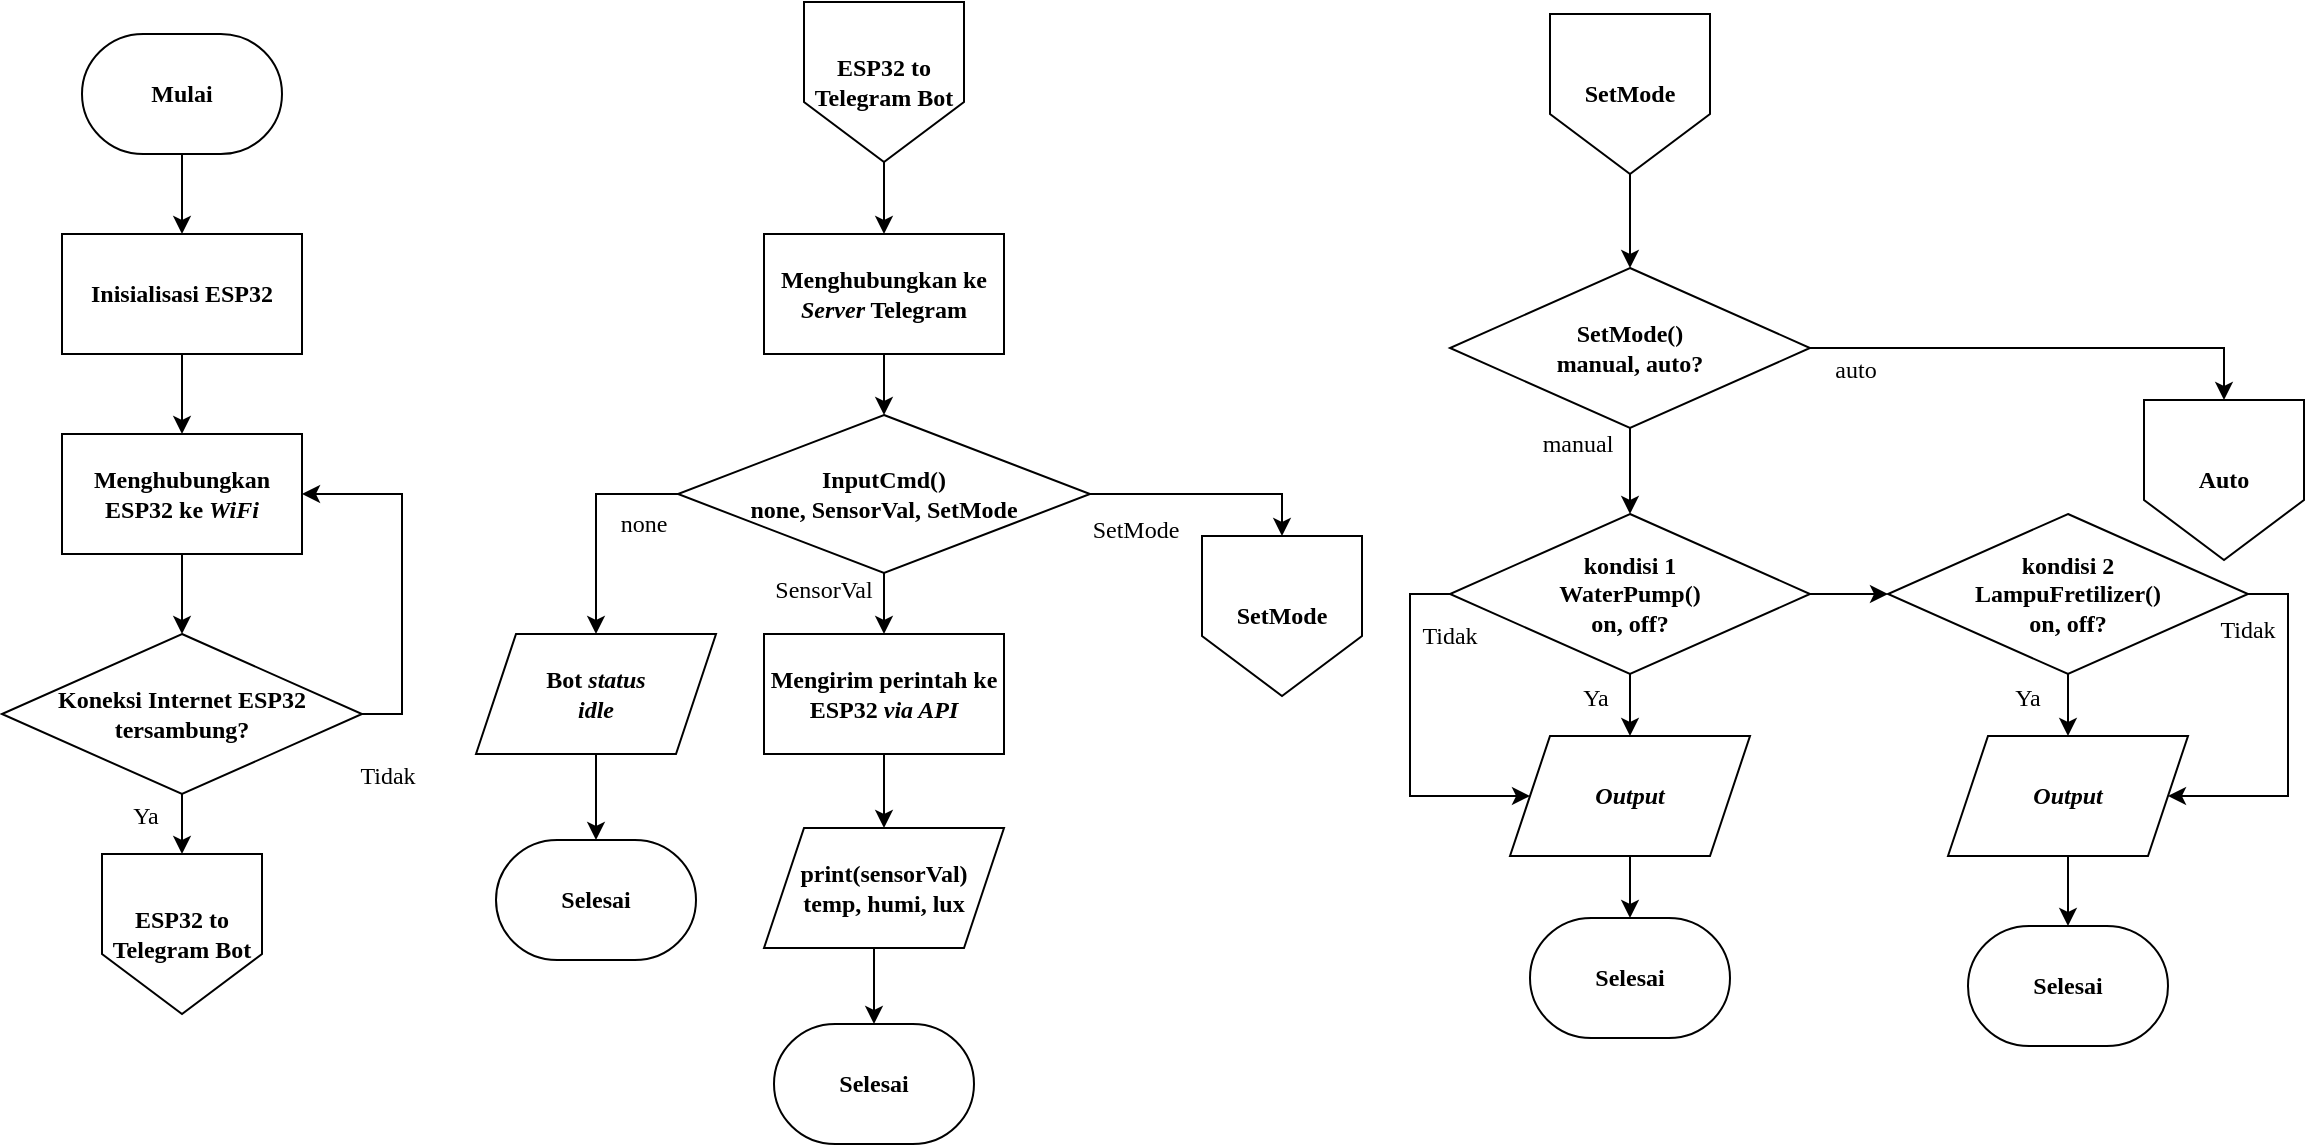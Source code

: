 <mxfile version="20.5.1" type="device"><diagram id="wEyE0EljjdfhALlqWIyy" name="Halaman-1"><mxGraphModel dx="1038" dy="556" grid="0" gridSize="10" guides="1" tooltips="1" connect="1" arrows="1" fold="1" page="1" pageScale="1" pageWidth="1169" pageHeight="827" math="0" shadow="0"><root><mxCell id="0"/><mxCell id="1" parent="0"/><mxCell id="iNC4TQKwrpO1AQcwmITD-32" style="edgeStyle=orthogonalEdgeStyle;rounded=0;orthogonalLoop=1;jettySize=auto;html=1;exitX=0.5;exitY=1;exitDx=0;exitDy=0;exitPerimeter=0;entryX=0.5;entryY=0;entryDx=0;entryDy=0;fontFamily=Times New Roman;" parent="1" source="iNC4TQKwrpO1AQcwmITD-3" target="iNC4TQKwrpO1AQcwmITD-4" edge="1"><mxGeometry relative="1" as="geometry"/></mxCell><mxCell id="iNC4TQKwrpO1AQcwmITD-3" value="&lt;b&gt;&lt;font face=&quot;Times New Roman&quot;&gt;Mulai&lt;/font&gt;&lt;/b&gt;" style="strokeWidth=1;html=1;shape=mxgraph.flowchart.terminator;whiteSpace=wrap;" parent="1" vertex="1"><mxGeometry x="50" y="20" width="100" height="60" as="geometry"/></mxCell><mxCell id="iNC4TQKwrpO1AQcwmITD-33" style="edgeStyle=orthogonalEdgeStyle;rounded=0;orthogonalLoop=1;jettySize=auto;html=1;exitX=0.5;exitY=1;exitDx=0;exitDy=0;entryX=0.5;entryY=0;entryDx=0;entryDy=0;fontFamily=Times New Roman;" parent="1" source="iNC4TQKwrpO1AQcwmITD-4" target="iNC4TQKwrpO1AQcwmITD-6" edge="1"><mxGeometry relative="1" as="geometry"/></mxCell><mxCell id="iNC4TQKwrpO1AQcwmITD-4" value="&lt;b&gt;&lt;font face=&quot;Times New Roman&quot;&gt;Inisialisasi ESP32&lt;/font&gt;&lt;/b&gt;" style="rounded=0;whiteSpace=wrap;html=1;" parent="1" vertex="1"><mxGeometry x="40" y="120" width="120" height="60" as="geometry"/></mxCell><mxCell id="iNC4TQKwrpO1AQcwmITD-34" style="edgeStyle=orthogonalEdgeStyle;rounded=0;orthogonalLoop=1;jettySize=auto;html=1;exitX=0.5;exitY=1;exitDx=0;exitDy=0;entryX=0.5;entryY=0;entryDx=0;entryDy=0;entryPerimeter=0;fontFamily=Times New Roman;" parent="1" source="iNC4TQKwrpO1AQcwmITD-6" target="iNC4TQKwrpO1AQcwmITD-8" edge="1"><mxGeometry relative="1" as="geometry"/></mxCell><mxCell id="iNC4TQKwrpO1AQcwmITD-6" value="&lt;b&gt;&lt;font face=&quot;Times New Roman&quot;&gt;Menghubungkan ESP32 ke &lt;i&gt;WiFi&lt;/i&gt;&lt;br&gt;&lt;/font&gt;&lt;/b&gt;" style="rounded=0;whiteSpace=wrap;html=1;" parent="1" vertex="1"><mxGeometry x="40" y="220" width="120" height="60" as="geometry"/></mxCell><mxCell id="iNC4TQKwrpO1AQcwmITD-30" style="edgeStyle=orthogonalEdgeStyle;rounded=0;orthogonalLoop=1;jettySize=auto;html=1;exitX=0.5;exitY=1;exitDx=0;exitDy=0;fontFamily=Times New Roman;" parent="1" source="iNC4TQKwrpO1AQcwmITD-7" target="iNC4TQKwrpO1AQcwmITD-12" edge="1"><mxGeometry relative="1" as="geometry"/></mxCell><mxCell id="iNC4TQKwrpO1AQcwmITD-7" value="&lt;b&gt;&lt;font face=&quot;Times New Roman&quot;&gt;Menghubungkan ke &lt;i&gt;Server&lt;/i&gt; Telegram&lt;/font&gt;&lt;/b&gt;" style="rounded=0;whiteSpace=wrap;html=1;" parent="1" vertex="1"><mxGeometry x="391" y="120" width="120" height="60" as="geometry"/></mxCell><mxCell id="iNC4TQKwrpO1AQcwmITD-36" style="edgeStyle=orthogonalEdgeStyle;rounded=0;orthogonalLoop=1;jettySize=auto;html=1;exitX=1;exitY=0.5;exitDx=0;exitDy=0;exitPerimeter=0;entryX=1;entryY=0.5;entryDx=0;entryDy=0;fontFamily=Times New Roman;" parent="1" source="iNC4TQKwrpO1AQcwmITD-8" target="iNC4TQKwrpO1AQcwmITD-6" edge="1"><mxGeometry relative="1" as="geometry"/></mxCell><mxCell id="iNC4TQKwrpO1AQcwmITD-58" style="edgeStyle=orthogonalEdgeStyle;rounded=0;orthogonalLoop=1;jettySize=auto;html=1;exitX=0.5;exitY=1;exitDx=0;exitDy=0;exitPerimeter=0;entryX=0.5;entryY=0;entryDx=0;entryDy=0;fontFamily=Times New Roman;" parent="1" source="iNC4TQKwrpO1AQcwmITD-8" target="iNC4TQKwrpO1AQcwmITD-57" edge="1"><mxGeometry relative="1" as="geometry"/></mxCell><mxCell id="iNC4TQKwrpO1AQcwmITD-8" value="&lt;b&gt;&lt;font face=&quot;Times New Roman&quot;&gt;Koneksi Internet ESP32 tersambung?&lt;/font&gt;&lt;/b&gt;" style="strokeWidth=1;html=1;shape=mxgraph.flowchart.decision;whiteSpace=wrap;" parent="1" vertex="1"><mxGeometry x="10" y="320" width="180" height="80" as="geometry"/></mxCell><mxCell id="iNC4TQKwrpO1AQcwmITD-31" style="edgeStyle=orthogonalEdgeStyle;rounded=0;orthogonalLoop=1;jettySize=auto;html=1;exitX=0.5;exitY=1;exitDx=0;exitDy=0;exitPerimeter=0;entryX=0.5;entryY=0;entryDx=0;entryDy=0;fontFamily=Times New Roman;" parent="1" source="iNC4TQKwrpO1AQcwmITD-12" target="iNC4TQKwrpO1AQcwmITD-24" edge="1"><mxGeometry relative="1" as="geometry"/></mxCell><mxCell id="iNC4TQKwrpO1AQcwmITD-37" style="edgeStyle=orthogonalEdgeStyle;rounded=0;orthogonalLoop=1;jettySize=auto;html=1;exitX=0;exitY=0.5;exitDx=0;exitDy=0;exitPerimeter=0;entryX=0.5;entryY=0;entryDx=0;entryDy=0;fontFamily=Times New Roman;" parent="1" source="iNC4TQKwrpO1AQcwmITD-12" target="iNC4TQKwrpO1AQcwmITD-14" edge="1"><mxGeometry relative="1" as="geometry"/></mxCell><mxCell id="iNC4TQKwrpO1AQcwmITD-94" style="edgeStyle=orthogonalEdgeStyle;rounded=0;orthogonalLoop=1;jettySize=auto;html=1;exitX=1;exitY=0.5;exitDx=0;exitDy=0;exitPerimeter=0;entryX=0.5;entryY=0;entryDx=0;entryDy=0;fontFamily=Times New Roman;" parent="1" source="iNC4TQKwrpO1AQcwmITD-12" target="iNC4TQKwrpO1AQcwmITD-92" edge="1"><mxGeometry relative="1" as="geometry"/></mxCell><mxCell id="iNC4TQKwrpO1AQcwmITD-12" value="&lt;div&gt;&lt;b&gt;&lt;font face=&quot;Times New Roman&quot;&gt;InputCmd()&lt;/font&gt;&lt;/b&gt;&lt;/div&gt;&lt;div&gt;&lt;b&gt;&lt;font face=&quot;Times New Roman&quot;&gt;none, SensorVal, SetMode &lt;br&gt;&lt;/font&gt;&lt;/b&gt;&lt;/div&gt;" style="strokeWidth=1;html=1;shape=mxgraph.flowchart.decision;whiteSpace=wrap;" parent="1" vertex="1"><mxGeometry x="348" y="210.5" width="206" height="79" as="geometry"/></mxCell><mxCell id="iNC4TQKwrpO1AQcwmITD-42" style="edgeStyle=orthogonalEdgeStyle;rounded=0;orthogonalLoop=1;jettySize=auto;html=1;exitX=0.5;exitY=1;exitDx=0;exitDy=0;exitPerimeter=0;entryX=0.5;entryY=0;entryDx=0;entryDy=0;entryPerimeter=0;fontFamily=Times New Roman;" parent="1" source="iNC4TQKwrpO1AQcwmITD-13" target="iNC4TQKwrpO1AQcwmITD-17" edge="1"><mxGeometry relative="1" as="geometry"/></mxCell><mxCell id="iNC4TQKwrpO1AQcwmITD-83" style="edgeStyle=orthogonalEdgeStyle;rounded=0;orthogonalLoop=1;jettySize=auto;html=1;exitX=1;exitY=0.5;exitDx=0;exitDy=0;exitPerimeter=0;entryX=0.5;entryY=0;entryDx=0;entryDy=0;fontFamily=Times New Roman;" parent="1" source="iNC4TQKwrpO1AQcwmITD-13" target="iNC4TQKwrpO1AQcwmITD-80" edge="1"><mxGeometry relative="1" as="geometry"/></mxCell><mxCell id="iNC4TQKwrpO1AQcwmITD-13" value="&lt;font face=&quot;Times New Roman&quot;&gt;&lt;b&gt;SetMode()&lt;br&gt;manual, auto?&lt;/b&gt;&lt;/font&gt;" style="strokeWidth=1;html=1;shape=mxgraph.flowchart.decision;whiteSpace=wrap;" parent="1" vertex="1"><mxGeometry x="734" y="137" width="180" height="80" as="geometry"/></mxCell><mxCell id="iNC4TQKwrpO1AQcwmITD-38" style="edgeStyle=orthogonalEdgeStyle;rounded=0;orthogonalLoop=1;jettySize=auto;html=1;exitX=0.5;exitY=1;exitDx=0;exitDy=0;fontFamily=Times New Roman;" parent="1" source="iNC4TQKwrpO1AQcwmITD-14" target="iNC4TQKwrpO1AQcwmITD-15" edge="1"><mxGeometry relative="1" as="geometry"/></mxCell><mxCell id="iNC4TQKwrpO1AQcwmITD-14" value="&lt;font face=&quot;Times New Roman&quot;&gt;&lt;b&gt;Bot &lt;i&gt;status &lt;br&gt;idle&lt;/i&gt;&lt;/b&gt;&lt;/font&gt;" style="shape=parallelogram;perimeter=parallelogramPerimeter;whiteSpace=wrap;html=1;fixedSize=1;shadow=0;rounded=0;sketch=0;gradientColor=none;strokeWidth=1;" parent="1" vertex="1"><mxGeometry x="247" y="320" width="120" height="60" as="geometry"/></mxCell><mxCell id="iNC4TQKwrpO1AQcwmITD-15" value="&lt;font face=&quot;Times New Roman&quot;&gt;&lt;b&gt;Selesai&lt;/b&gt;&lt;/font&gt;" style="strokeWidth=1;html=1;shape=mxgraph.flowchart.terminator;whiteSpace=wrap;" parent="1" vertex="1"><mxGeometry x="257" y="423" width="100" height="60" as="geometry"/></mxCell><mxCell id="iNC4TQKwrpO1AQcwmITD-49" style="edgeStyle=orthogonalEdgeStyle;rounded=0;orthogonalLoop=1;jettySize=auto;html=1;exitX=0.5;exitY=1;exitDx=0;exitDy=0;exitPerimeter=0;entryX=0.5;entryY=0;entryDx=0;entryDy=0;fontFamily=Times New Roman;" parent="1" source="iNC4TQKwrpO1AQcwmITD-17" target="iNC4TQKwrpO1AQcwmITD-46" edge="1"><mxGeometry relative="1" as="geometry"/></mxCell><mxCell id="iNC4TQKwrpO1AQcwmITD-54" style="edgeStyle=orthogonalEdgeStyle;rounded=0;orthogonalLoop=1;jettySize=auto;html=1;exitX=1;exitY=0.5;exitDx=0;exitDy=0;exitPerimeter=0;entryX=0;entryY=0.5;entryDx=0;entryDy=0;entryPerimeter=0;fontFamily=Times New Roman;" parent="1" source="iNC4TQKwrpO1AQcwmITD-17" target="iNC4TQKwrpO1AQcwmITD-18" edge="1"><mxGeometry relative="1" as="geometry"/></mxCell><mxCell id="iNC4TQKwrpO1AQcwmITD-86" style="edgeStyle=orthogonalEdgeStyle;rounded=0;orthogonalLoop=1;jettySize=auto;html=1;exitX=0;exitY=0.5;exitDx=0;exitDy=0;exitPerimeter=0;fontFamily=Times New Roman;entryX=0;entryY=0.5;entryDx=0;entryDy=0;" parent="1" source="iNC4TQKwrpO1AQcwmITD-17" target="iNC4TQKwrpO1AQcwmITD-46" edge="1"><mxGeometry relative="1" as="geometry"><mxPoint x="769" y="407" as="targetPoint"/><Array as="points"><mxPoint x="714" y="300"/><mxPoint x="714" y="401"/></Array></mxGeometry></mxCell><mxCell id="iNC4TQKwrpO1AQcwmITD-17" value="&lt;div&gt;&lt;font face=&quot;Times New Roman&quot;&gt;&lt;b&gt;kondisi 1&lt;br&gt;&lt;/b&gt;&lt;/font&gt;&lt;/div&gt;&lt;div&gt;&lt;font face=&quot;Times New Roman&quot;&gt;&lt;b&gt;WaterPump()&lt;/b&gt;&lt;/font&gt;&lt;/div&gt;&lt;font face=&quot;Times New Roman&quot;&gt;&lt;b&gt;on, off?&lt;/b&gt;&lt;/font&gt;" style="strokeWidth=1;html=1;shape=mxgraph.flowchart.decision;whiteSpace=wrap;" parent="1" vertex="1"><mxGeometry x="734" y="260" width="180" height="80" as="geometry"/></mxCell><mxCell id="iNC4TQKwrpO1AQcwmITD-53" style="edgeStyle=orthogonalEdgeStyle;rounded=0;orthogonalLoop=1;jettySize=auto;html=1;exitX=0.5;exitY=1;exitDx=0;exitDy=0;exitPerimeter=0;entryX=0.5;entryY=0;entryDx=0;entryDy=0;fontFamily=Times New Roman;" parent="1" source="iNC4TQKwrpO1AQcwmITD-18" target="iNC4TQKwrpO1AQcwmITD-47" edge="1"><mxGeometry relative="1" as="geometry"/></mxCell><mxCell id="iNC4TQKwrpO1AQcwmITD-89" style="edgeStyle=orthogonalEdgeStyle;rounded=0;orthogonalLoop=1;jettySize=auto;html=1;exitX=1;exitY=0.5;exitDx=0;exitDy=0;exitPerimeter=0;entryX=1;entryY=0.5;entryDx=0;entryDy=0;fontFamily=Times New Roman;" parent="1" source="iNC4TQKwrpO1AQcwmITD-18" target="iNC4TQKwrpO1AQcwmITD-47" edge="1"><mxGeometry relative="1" as="geometry"><Array as="points"><mxPoint x="1153" y="300"/><mxPoint x="1153" y="401"/></Array></mxGeometry></mxCell><mxCell id="iNC4TQKwrpO1AQcwmITD-18" value="&lt;div&gt;&lt;font face=&quot;Times New Roman&quot;&gt;&lt;b&gt;kondisi 2&lt;br&gt;&lt;/b&gt;&lt;/font&gt;&lt;/div&gt;&lt;div&gt;&lt;font face=&quot;Times New Roman&quot;&gt;&lt;b&gt;LampuFretilizer()&lt;/b&gt;&lt;/font&gt;&lt;/div&gt;&lt;font face=&quot;Times New Roman&quot;&gt;&lt;b&gt;on, off?&lt;/b&gt;&lt;/font&gt;" style="strokeWidth=1;html=1;shape=mxgraph.flowchart.decision;whiteSpace=wrap;" parent="1" vertex="1"><mxGeometry x="953" y="260" width="180" height="80" as="geometry"/></mxCell><mxCell id="iNC4TQKwrpO1AQcwmITD-19" value="&lt;font face=&quot;Times New Roman&quot;&gt;&lt;b&gt;Selesai&lt;/b&gt;&lt;/font&gt;" style="strokeWidth=1;html=1;shape=mxgraph.flowchart.terminator;whiteSpace=wrap;" parent="1" vertex="1"><mxGeometry x="774" y="462" width="100" height="60" as="geometry"/></mxCell><mxCell id="iNC4TQKwrpO1AQcwmITD-39" style="edgeStyle=orthogonalEdgeStyle;rounded=0;orthogonalLoop=1;jettySize=auto;html=1;exitX=0.5;exitY=1;exitDx=0;exitDy=0;entryX=0.5;entryY=0;entryDx=0;entryDy=0;fontFamily=Times New Roman;" parent="1" source="iNC4TQKwrpO1AQcwmITD-24" target="iNC4TQKwrpO1AQcwmITD-25" edge="1"><mxGeometry relative="1" as="geometry"/></mxCell><mxCell id="iNC4TQKwrpO1AQcwmITD-24" value="&lt;b&gt;&lt;font face=&quot;Times New Roman&quot;&gt;Mengirim perintah ke ESP32 &lt;i&gt;via API&lt;/i&gt;&lt;br&gt;&lt;/font&gt;&lt;/b&gt;" style="rounded=0;whiteSpace=wrap;html=1;" parent="1" vertex="1"><mxGeometry x="391" y="320" width="120" height="60" as="geometry"/></mxCell><mxCell id="iNC4TQKwrpO1AQcwmITD-40" style="edgeStyle=orthogonalEdgeStyle;rounded=0;orthogonalLoop=1;jettySize=auto;html=1;exitX=0.5;exitY=1;exitDx=0;exitDy=0;entryX=0.5;entryY=0;entryDx=0;entryDy=0;entryPerimeter=0;fontFamily=Times New Roman;" parent="1" source="iNC4TQKwrpO1AQcwmITD-25" target="iNC4TQKwrpO1AQcwmITD-26" edge="1"><mxGeometry relative="1" as="geometry"/></mxCell><mxCell id="iNC4TQKwrpO1AQcwmITD-25" value="&lt;div&gt;&lt;b&gt;&lt;font face=&quot;Times New Roman&quot;&gt;print(sensorVal)&lt;/font&gt;&lt;/b&gt;&lt;/div&gt;&lt;b&gt;&lt;font face=&quot;Times New Roman&quot;&gt;temp, humi, lux&lt;br&gt;&lt;/font&gt;&lt;/b&gt;" style="shape=parallelogram;perimeter=parallelogramPerimeter;whiteSpace=wrap;html=1;fixedSize=1;shadow=0;rounded=0;sketch=0;gradientColor=none;strokeWidth=1;" parent="1" vertex="1"><mxGeometry x="391" y="417" width="120" height="60" as="geometry"/></mxCell><mxCell id="iNC4TQKwrpO1AQcwmITD-26" value="&lt;font face=&quot;Times New Roman&quot;&gt;&lt;b&gt;Selesai&lt;/b&gt;&lt;/font&gt;" style="strokeWidth=1;html=1;shape=mxgraph.flowchart.terminator;whiteSpace=wrap;" parent="1" vertex="1"><mxGeometry x="396" y="515" width="100" height="60" as="geometry"/></mxCell><mxCell id="iNC4TQKwrpO1AQcwmITD-50" style="edgeStyle=orthogonalEdgeStyle;rounded=0;orthogonalLoop=1;jettySize=auto;html=1;exitX=0.5;exitY=1;exitDx=0;exitDy=0;fontFamily=Times New Roman;" parent="1" source="iNC4TQKwrpO1AQcwmITD-46" target="iNC4TQKwrpO1AQcwmITD-19" edge="1"><mxGeometry relative="1" as="geometry"/></mxCell><mxCell id="iNC4TQKwrpO1AQcwmITD-46" value="&lt;i&gt;&lt;font face=&quot;Times New Roman&quot;&gt;&lt;b&gt;Output&lt;/b&gt;&lt;/font&gt;&lt;/i&gt;" style="shape=parallelogram;perimeter=parallelogramPerimeter;whiteSpace=wrap;html=1;fixedSize=1;shadow=0;rounded=0;sketch=0;gradientColor=none;strokeWidth=1;" parent="1" vertex="1"><mxGeometry x="764" y="371" width="120" height="60" as="geometry"/></mxCell><mxCell id="iNC4TQKwrpO1AQcwmITD-52" style="edgeStyle=orthogonalEdgeStyle;rounded=0;orthogonalLoop=1;jettySize=auto;html=1;exitX=0.5;exitY=1;exitDx=0;exitDy=0;fontFamily=Times New Roman;" parent="1" source="iNC4TQKwrpO1AQcwmITD-47" target="iNC4TQKwrpO1AQcwmITD-48" edge="1"><mxGeometry relative="1" as="geometry"/></mxCell><mxCell id="iNC4TQKwrpO1AQcwmITD-47" value="&lt;i&gt;&lt;font face=&quot;Times New Roman&quot;&gt;&lt;b&gt;Output&lt;/b&gt;&lt;/font&gt;&lt;/i&gt;" style="shape=parallelogram;perimeter=parallelogramPerimeter;whiteSpace=wrap;html=1;fixedSize=1;shadow=0;rounded=0;sketch=0;gradientColor=none;strokeWidth=1;" parent="1" vertex="1"><mxGeometry x="983" y="371" width="120" height="60" as="geometry"/></mxCell><mxCell id="iNC4TQKwrpO1AQcwmITD-48" value="&lt;font face=&quot;Times New Roman&quot;&gt;&lt;b&gt;Selesai&lt;/b&gt;&lt;/font&gt;" style="strokeWidth=1;html=1;shape=mxgraph.flowchart.terminator;whiteSpace=wrap;" parent="1" vertex="1"><mxGeometry x="993" y="466" width="100" height="60" as="geometry"/></mxCell><mxCell id="iNC4TQKwrpO1AQcwmITD-59" style="edgeStyle=orthogonalEdgeStyle;rounded=0;orthogonalLoop=1;jettySize=auto;html=1;exitX=0.5;exitY=1;exitDx=0;exitDy=0;fontFamily=Times New Roman;" parent="1" source="iNC4TQKwrpO1AQcwmITD-56" target="iNC4TQKwrpO1AQcwmITD-7" edge="1"><mxGeometry relative="1" as="geometry"/></mxCell><mxCell id="iNC4TQKwrpO1AQcwmITD-56" value="&lt;b&gt;&lt;font face=&quot;Times New Roman&quot;&gt;ESP32 to Telegram Bot&lt;br&gt;&lt;/font&gt;&lt;/b&gt;" style="shape=offPageConnector;whiteSpace=wrap;html=1;rounded=0;shadow=0;sketch=0;strokeWidth=1;fontFamily=Times New Roman;gradientColor=none;" parent="1" vertex="1"><mxGeometry x="411" y="4" width="80" height="80" as="geometry"/></mxCell><mxCell id="iNC4TQKwrpO1AQcwmITD-57" value="&lt;b&gt;&lt;font face=&quot;Times New Roman&quot;&gt;ESP32 to Telegram Bot&lt;br&gt;&lt;/font&gt;&lt;/b&gt;" style="shape=offPageConnector;whiteSpace=wrap;html=1;rounded=0;shadow=0;sketch=0;strokeWidth=1;fontFamily=Times New Roman;gradientColor=none;" parent="1" vertex="1"><mxGeometry x="60" y="430" width="80" height="80" as="geometry"/></mxCell><mxCell id="iNC4TQKwrpO1AQcwmITD-60" value="Ya" style="text;html=1;strokeColor=none;fillColor=none;align=center;verticalAlign=middle;whiteSpace=wrap;rounded=0;shadow=0;sketch=0;strokeWidth=1;fontFamily=Times New Roman;" parent="1" vertex="1"><mxGeometry x="52" y="396" width="60" height="30" as="geometry"/></mxCell><mxCell id="iNC4TQKwrpO1AQcwmITD-61" value="Tidak" style="text;html=1;strokeColor=none;fillColor=none;align=center;verticalAlign=middle;whiteSpace=wrap;rounded=0;shadow=0;sketch=0;strokeWidth=1;fontFamily=Times New Roman;" parent="1" vertex="1"><mxGeometry x="704" y="305.5" width="60" height="30" as="geometry"/></mxCell><mxCell id="iNC4TQKwrpO1AQcwmITD-64" value="none" style="text;html=1;strokeColor=none;fillColor=none;align=center;verticalAlign=middle;whiteSpace=wrap;rounded=0;shadow=0;sketch=0;strokeWidth=1;fontFamily=Times New Roman;" parent="1" vertex="1"><mxGeometry x="301" y="250" width="60" height="30" as="geometry"/></mxCell><mxCell id="iNC4TQKwrpO1AQcwmITD-66" value="SensorVal" style="text;html=1;strokeColor=none;fillColor=none;align=center;verticalAlign=middle;whiteSpace=wrap;rounded=0;shadow=0;sketch=0;strokeWidth=1;fontFamily=Times New Roman;" parent="1" vertex="1"><mxGeometry x="391" y="283" width="60" height="30" as="geometry"/></mxCell><mxCell id="iNC4TQKwrpO1AQcwmITD-68" value="SetMode" style="text;html=1;strokeColor=none;fillColor=none;align=center;verticalAlign=middle;whiteSpace=wrap;rounded=0;shadow=0;sketch=0;strokeWidth=1;fontFamily=Times New Roman;" parent="1" vertex="1"><mxGeometry x="547" y="253" width="60" height="30" as="geometry"/></mxCell><mxCell id="iNC4TQKwrpO1AQcwmITD-70" value="Ya" style="text;html=1;strokeColor=none;fillColor=none;align=center;verticalAlign=middle;whiteSpace=wrap;rounded=0;shadow=0;sketch=0;strokeWidth=1;fontFamily=Times New Roman;" parent="1" vertex="1"><mxGeometry x="777" y="337" width="60" height="30" as="geometry"/></mxCell><mxCell id="iNC4TQKwrpO1AQcwmITD-73" value="Ya" style="text;html=1;strokeColor=none;fillColor=none;align=center;verticalAlign=middle;whiteSpace=wrap;rounded=0;shadow=0;sketch=0;strokeWidth=1;fontFamily=Times New Roman;" parent="1" vertex="1"><mxGeometry x="993" y="337" width="60" height="30" as="geometry"/></mxCell><mxCell id="iNC4TQKwrpO1AQcwmITD-74" value="manual" style="text;html=1;strokeColor=none;fillColor=none;align=center;verticalAlign=middle;whiteSpace=wrap;rounded=0;shadow=0;sketch=0;strokeWidth=1;fontFamily=Times New Roman;" parent="1" vertex="1"><mxGeometry x="768" y="210" width="60" height="30" as="geometry"/></mxCell><mxCell id="iNC4TQKwrpO1AQcwmITD-75" value="auto" style="text;html=1;strokeColor=none;fillColor=none;align=center;verticalAlign=middle;whiteSpace=wrap;rounded=0;shadow=0;sketch=0;strokeWidth=1;fontFamily=Times New Roman;" parent="1" vertex="1"><mxGeometry x="907" y="180" width="60" height="16" as="geometry"/></mxCell><mxCell id="iNC4TQKwrpO1AQcwmITD-80" value="&lt;b&gt;&lt;font face=&quot;Times New Roman&quot;&gt;Auto&lt;/font&gt;&lt;/b&gt;" style="shape=offPageConnector;whiteSpace=wrap;html=1;rounded=0;shadow=0;sketch=0;strokeWidth=1;fontFamily=Times New Roman;gradientColor=none;rotation=0;fillColor=default;" parent="1" vertex="1"><mxGeometry x="1081" y="203" width="80" height="80" as="geometry"/></mxCell><mxCell id="iNC4TQKwrpO1AQcwmITD-90" value="Tidak" style="text;html=1;strokeColor=none;fillColor=none;align=center;verticalAlign=middle;whiteSpace=wrap;rounded=0;shadow=0;sketch=0;strokeWidth=1;fontFamily=Times New Roman;" parent="1" vertex="1"><mxGeometry x="173" y="376" width="60" height="30" as="geometry"/></mxCell><mxCell id="iNC4TQKwrpO1AQcwmITD-91" value="Tidak" style="text;html=1;strokeColor=none;fillColor=none;align=center;verticalAlign=middle;whiteSpace=wrap;rounded=0;shadow=0;sketch=0;strokeWidth=1;fontFamily=Times New Roman;" parent="1" vertex="1"><mxGeometry x="1103" y="303" width="60" height="30" as="geometry"/></mxCell><mxCell id="iNC4TQKwrpO1AQcwmITD-92" value="&lt;b&gt;SetMode&lt;/b&gt;" style="shape=offPageConnector;whiteSpace=wrap;html=1;rounded=0;shadow=0;sketch=0;strokeWidth=1;fontFamily=Times New Roman;gradientColor=none;rotation=0;fillColor=default;" parent="1" vertex="1"><mxGeometry x="610" y="271" width="80" height="80" as="geometry"/></mxCell><mxCell id="iNC4TQKwrpO1AQcwmITD-96" style="edgeStyle=orthogonalEdgeStyle;rounded=0;orthogonalLoop=1;jettySize=auto;html=1;exitX=0.5;exitY=1;exitDx=0;exitDy=0;entryX=0.5;entryY=0;entryDx=0;entryDy=0;entryPerimeter=0;fontFamily=Times New Roman;" parent="1" source="iNC4TQKwrpO1AQcwmITD-95" target="iNC4TQKwrpO1AQcwmITD-13" edge="1"><mxGeometry relative="1" as="geometry"/></mxCell><mxCell id="iNC4TQKwrpO1AQcwmITD-95" value="&lt;b&gt;SetMode&lt;/b&gt;" style="shape=offPageConnector;whiteSpace=wrap;html=1;rounded=0;shadow=0;sketch=0;strokeWidth=1;fontFamily=Times New Roman;gradientColor=none;rotation=0;fillColor=default;" parent="1" vertex="1"><mxGeometry x="784" y="10" width="80" height="80" as="geometry"/></mxCell></root></mxGraphModel></diagram></mxfile>